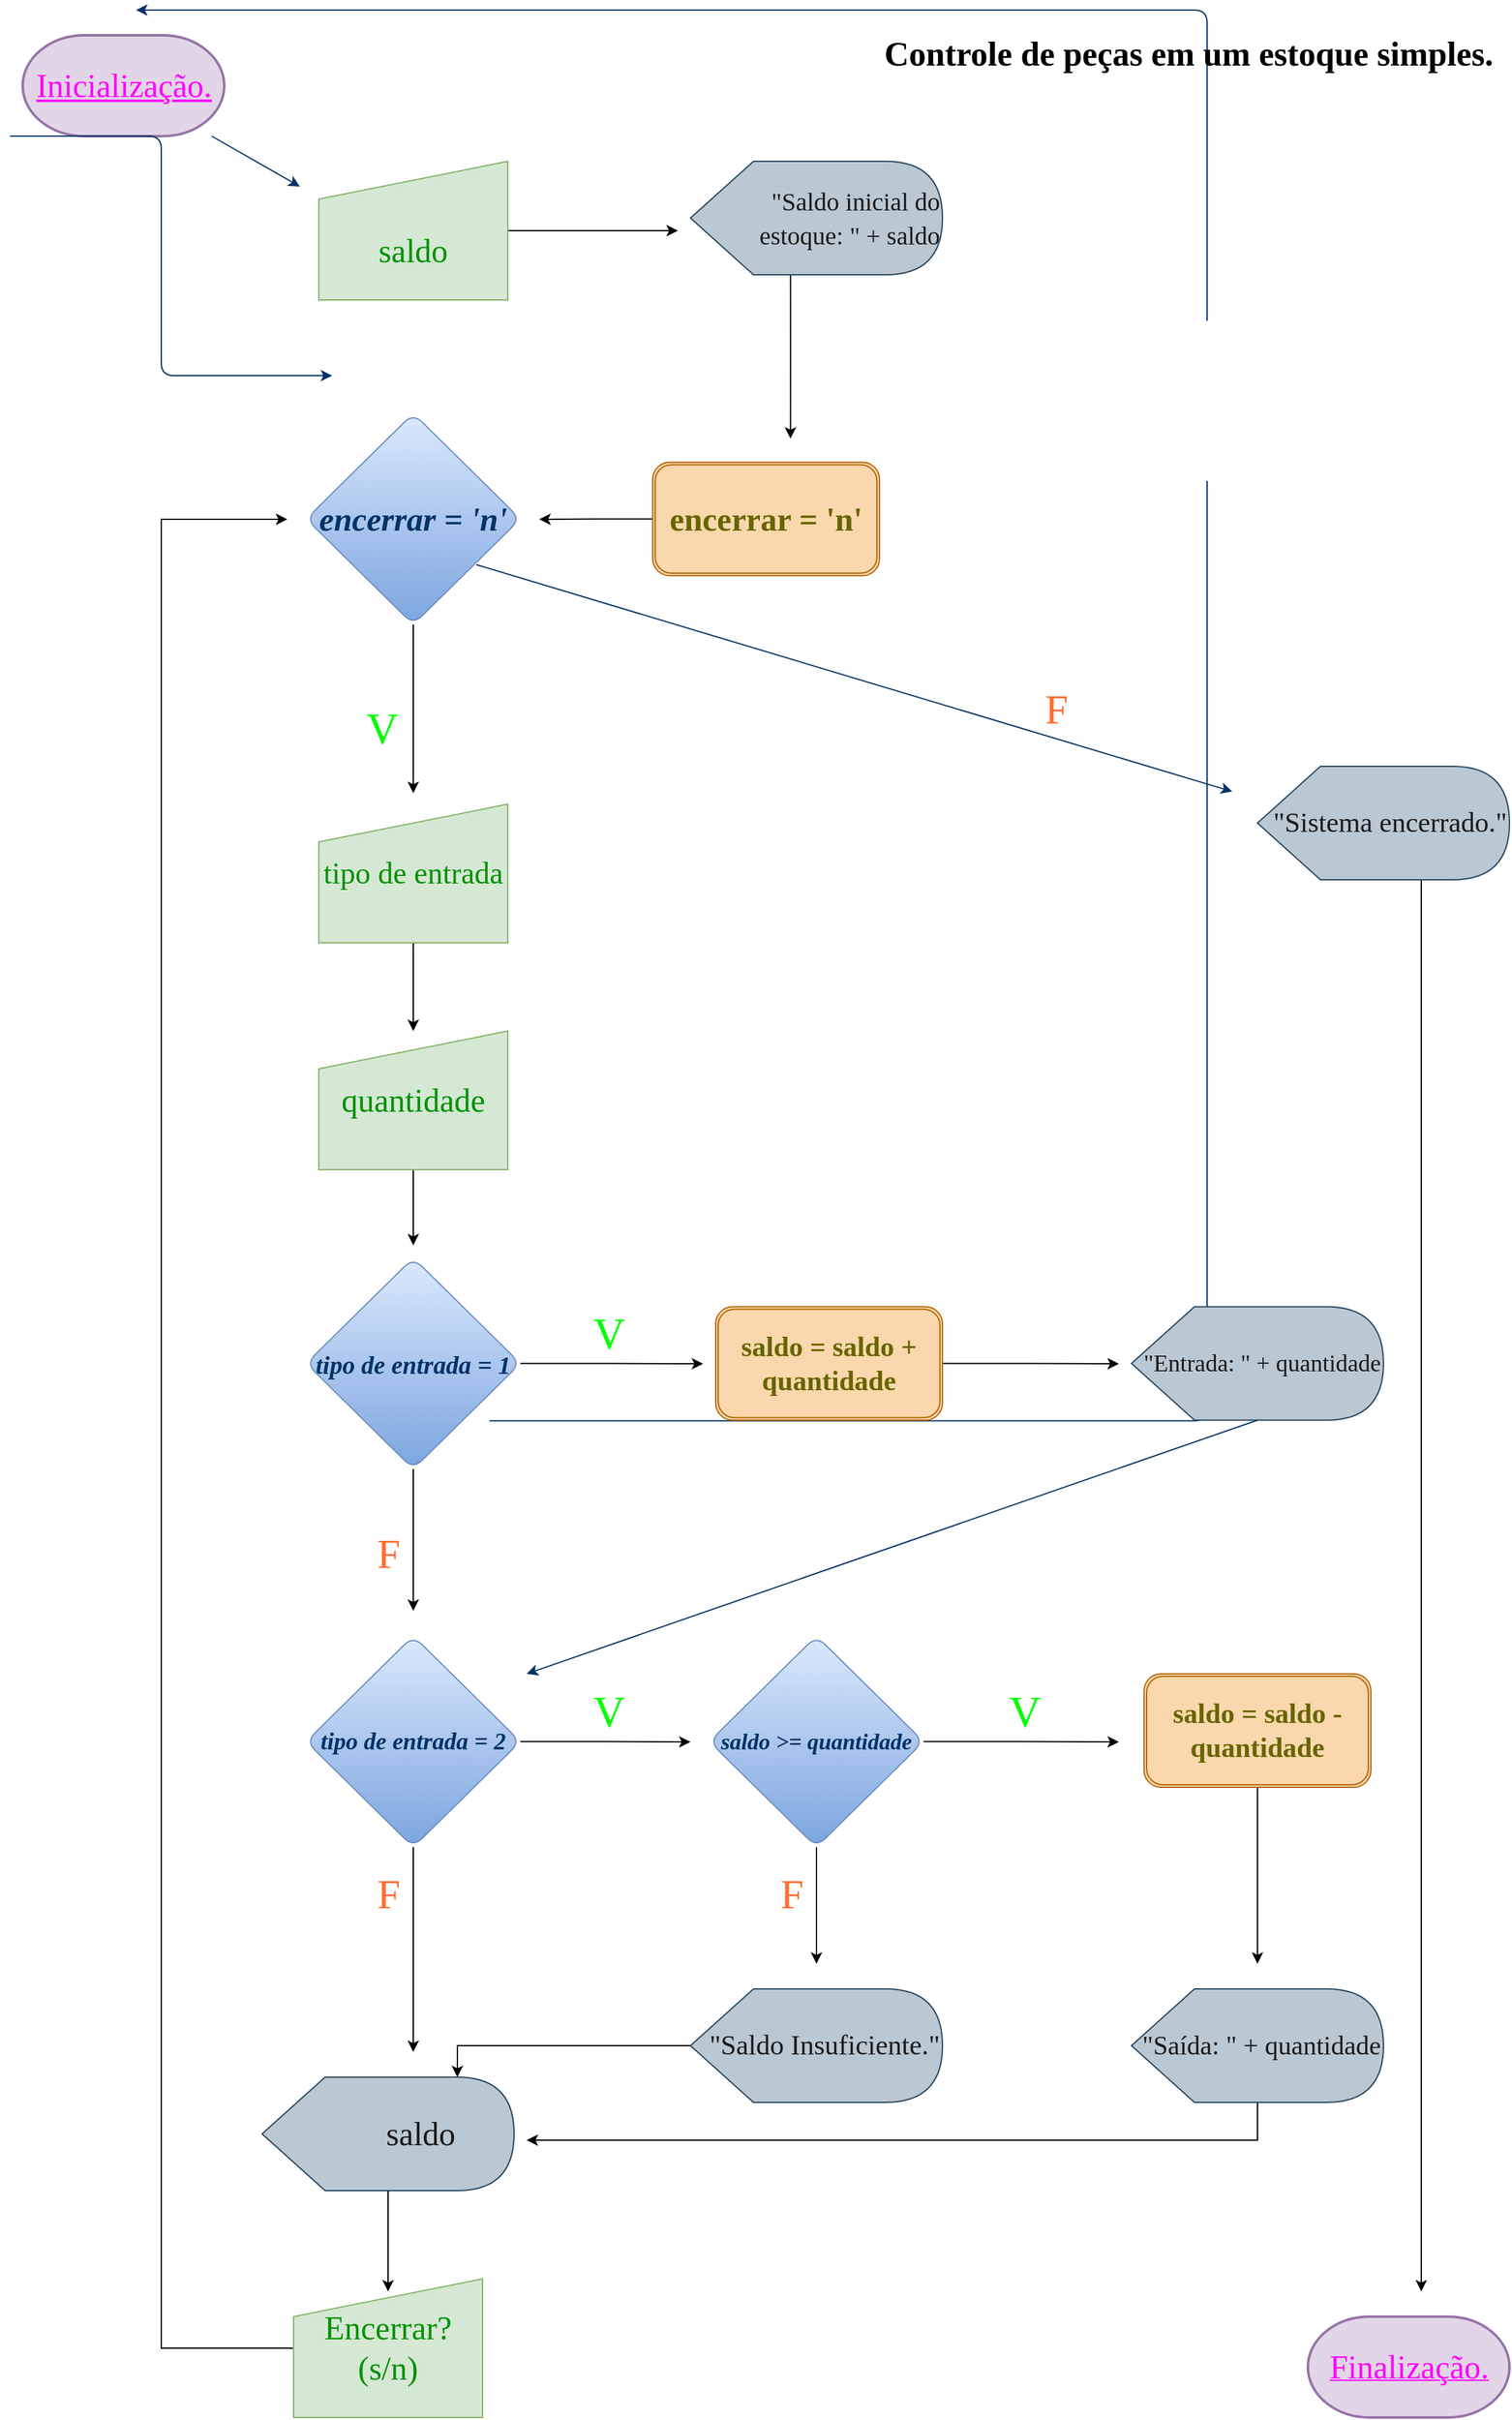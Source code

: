 <mxfile version="22.1.5" type="github">
  <diagram id="6a731a19-8d31-9384-78a2-239565b7b9f0" name="Page-1">
    <mxGraphModel dx="1261" dy="688" grid="1" gridSize="10" guides="1" tooltips="1" connect="1" arrows="1" fold="1" page="1" pageScale="1" pageWidth="1200" pageHeight="1920" background="none" math="0" shadow="0">
      <root>
        <mxCell id="0" />
        <mxCell id="1" parent="0" />
        <mxCell id="2" value="&lt;font style=&quot;font-size: 26px;&quot;&gt;Inicialização.&lt;/font&gt;" style="shape=mxgraph.flowchart.terminator;strokeWidth=2;gradientDirection=north;fontStyle=4;html=1;fillColor=#e1d5e7;strokeColor=#9673a6;fontFamily=Times New Roman;fontSize=22;fontColor=#FF00FF;" parent="1" vertex="1">
          <mxGeometry x="10" y="20" width="160" height="80" as="geometry" />
        </mxCell>
        <mxCell id="7" style="fontStyle=1;strokeColor=#003366;strokeWidth=1;html=1;fontFamily=Times New Roman;fontSize=22;" parent="1" source="2" edge="1">
          <mxGeometry relative="1" as="geometry">
            <mxPoint x="230" y="140" as="targetPoint" />
          </mxGeometry>
        </mxCell>
        <mxCell id="45" value="" style="edgeStyle=elbowEdgeStyle;elbow=horizontal;exitX=1;exitY=0.5;exitPerimeter=0;entryX=0.905;entryY=0.5;entryPerimeter=0;fontStyle=1;strokeColor=#003366;strokeWidth=1;html=1;" parent="1" target="34" edge="1">
          <mxGeometry width="100" height="100" as="geometry">
            <mxPoint x="380.5" y="1119.25" as="sourcePoint" />
            <mxPoint x="100" as="targetPoint" />
            <Array as="points">
              <mxPoint x="950" y="1320" />
            </Array>
          </mxGeometry>
        </mxCell>
        <mxCell id="54" value="" style="edgeStyle=elbowEdgeStyle;elbow=horizontal;exitX=0;exitY=0.5;exitPerimeter=0;entryX=0.095;entryY=0.5;entryPerimeter=0;fontStyle=1;strokeColor=#003366;strokeWidth=1;html=1;" parent="1" source="37" edge="1">
          <mxGeometry width="100" height="100" as="geometry">
            <mxPoint y="100" as="sourcePoint" />
            <mxPoint x="255.605" y="290" as="targetPoint" />
            <Array as="points">
              <mxPoint x="120" y="970" />
            </Array>
          </mxGeometry>
        </mxCell>
        <mxCell id="IJUFxIe87rOsJzYtrhsl-69" value="" style="edgeStyle=orthogonalEdgeStyle;rounded=0;orthogonalLoop=1;jettySize=auto;html=1;fontFamily=Times New Roman;fontSize=22;" edge="1" parent="1" source="IJUFxIe87rOsJzYtrhsl-58">
          <mxGeometry relative="1" as="geometry">
            <mxPoint x="530" y="175" as="targetPoint" />
          </mxGeometry>
        </mxCell>
        <mxCell id="IJUFxIe87rOsJzYtrhsl-58" value="&lt;font style=&quot;font-size: 26px;&quot;&gt;&lt;br style=&quot;font-size: 26px;&quot;&gt;saldo&lt;/font&gt;" style="shape=manualInput;whiteSpace=wrap;html=1;fillColor=#d5e8d4;strokeColor=#82b366;fontFamily=Times New Roman;fontSize=26;fontColor=#009100;" vertex="1" parent="1">
          <mxGeometry x="245" y="120" width="150" height="110" as="geometry" />
        </mxCell>
        <mxCell id="IJUFxIe87rOsJzYtrhsl-73" value="" style="edgeStyle=orthogonalEdgeStyle;rounded=0;orthogonalLoop=1;jettySize=auto;html=1;fontFamily=Times New Roman;fontSize=22;" edge="1" parent="1">
          <mxGeometry relative="1" as="geometry">
            <mxPoint x="619.38" y="210.0" as="sourcePoint" />
            <mxPoint x="619.38" y="340" as="targetPoint" />
            <Array as="points">
              <mxPoint x="619.38" y="275" />
              <mxPoint x="620.38" y="340" />
            </Array>
          </mxGeometry>
        </mxCell>
        <mxCell id="IJUFxIe87rOsJzYtrhsl-61" value="&lt;font style=&quot;font-size: 20px;&quot;&gt;&quot;Saldo inicial do estoque: &quot; + saldo&lt;/font&gt;" style="shape=display;whiteSpace=wrap;html=1;fillColor=#bac8d3;strokeColor=#23445d;fontFamily=Times New Roman;fontSize=22;fontStyle=0;align=right;fontColor=#1A1A1A;" vertex="1" parent="1">
          <mxGeometry x="540" y="120" width="200" height="90" as="geometry" />
        </mxCell>
        <mxCell id="IJUFxIe87rOsJzYtrhsl-144" value="" style="edgeStyle=orthogonalEdgeStyle;rounded=0;orthogonalLoop=1;jettySize=auto;html=1;" edge="1" parent="1" source="IJUFxIe87rOsJzYtrhsl-64">
          <mxGeometry relative="1" as="geometry">
            <mxPoint x="420" y="404" as="targetPoint" />
          </mxGeometry>
        </mxCell>
        <mxCell id="IJUFxIe87rOsJzYtrhsl-64" value="&lt;font style=&quot;font-size: 26px;&quot;&gt;encerrar = &#39;n&#39;&lt;/font&gt;" style="shape=ext;double=1;rounded=1;whiteSpace=wrap;html=1;fillColor=#fad7ac;strokeColor=#b46504;fontFamily=Times New Roman;fontSize=26;fontStyle=1;fontColor=#666600;" vertex="1" parent="1">
          <mxGeometry x="510" y="358.75" width="180" height="90" as="geometry" />
        </mxCell>
        <mxCell id="IJUFxIe87rOsJzYtrhsl-77" value="" style="edgeStyle=orthogonalEdgeStyle;rounded=0;orthogonalLoop=1;jettySize=auto;html=1;fontFamily=Times New Roman;" edge="1" parent="1" source="IJUFxIe87rOsJzYtrhsl-74">
          <mxGeometry relative="1" as="geometry">
            <mxPoint x="320.0" y="621.25" as="targetPoint" />
          </mxGeometry>
        </mxCell>
        <mxCell id="IJUFxIe87rOsJzYtrhsl-74" value="&lt;font color=&quot;#003366&quot; style=&quot;font-size: 26px;&quot;&gt;encerrar = &#39;n&#39;&lt;/font&gt;" style="rhombus;whiteSpace=wrap;html=1;rounded=1;fillColor=#dae8fc;strokeColor=#6c8ebf;gradientColor=#7ea6e0;fontFamily=Times New Roman;fontStyle=3;fontSize=26;" vertex="1" parent="1">
          <mxGeometry x="235" y="320" width="170" height="167.5" as="geometry" />
        </mxCell>
        <mxCell id="IJUFxIe87rOsJzYtrhsl-81" value="" style="edgeStyle=orthogonalEdgeStyle;rounded=0;orthogonalLoop=1;jettySize=auto;html=1;fontFamily=Times New Roman;" edge="1" parent="1" source="IJUFxIe87rOsJzYtrhsl-79" target="IJUFxIe87rOsJzYtrhsl-80">
          <mxGeometry relative="1" as="geometry" />
        </mxCell>
        <mxCell id="IJUFxIe87rOsJzYtrhsl-79" value="&lt;font color=&quot;#009100&quot; style=&quot;font-size: 24px;&quot;&gt;tipo de entrada&lt;/font&gt;" style="shape=manualInput;whiteSpace=wrap;html=1;fillColor=#d5e8d4;strokeColor=#82b366;fontFamily=Times New Roman;fontColor=#00CC00;fontStyle=0;fontSize=24;" vertex="1" parent="1">
          <mxGeometry x="245" y="630" width="150" height="110" as="geometry" />
        </mxCell>
        <mxCell id="IJUFxIe87rOsJzYtrhsl-83" value="" style="edgeStyle=orthogonalEdgeStyle;rounded=0;orthogonalLoop=1;jettySize=auto;html=1;fontFamily=Times New Roman;" edge="1" parent="1" source="IJUFxIe87rOsJzYtrhsl-80">
          <mxGeometry relative="1" as="geometry">
            <mxPoint x="320" y="980" as="targetPoint" />
          </mxGeometry>
        </mxCell>
        <mxCell id="IJUFxIe87rOsJzYtrhsl-80" value="&lt;font style=&quot;font-size: 26px;&quot;&gt;quantidade&lt;/font&gt;" style="shape=manualInput;whiteSpace=wrap;html=1;fillColor=#d5e8d4;strokeColor=#82b366;fontFamily=Times New Roman;fontSize=26;fontColor=#009100;" vertex="1" parent="1">
          <mxGeometry x="245" y="810" width="150" height="110" as="geometry" />
        </mxCell>
        <mxCell id="IJUFxIe87rOsJzYtrhsl-85" value="" style="edgeStyle=orthogonalEdgeStyle;rounded=0;orthogonalLoop=1;jettySize=auto;html=1;fontFamily=Times New Roman;" edge="1" parent="1" source="IJUFxIe87rOsJzYtrhsl-82">
          <mxGeometry relative="1" as="geometry">
            <mxPoint x="550" y="1074" as="targetPoint" />
          </mxGeometry>
        </mxCell>
        <mxCell id="IJUFxIe87rOsJzYtrhsl-97" value="" style="edgeStyle=orthogonalEdgeStyle;rounded=0;orthogonalLoop=1;jettySize=auto;html=1;fontFamily=Times New Roman;" edge="1" parent="1" source="IJUFxIe87rOsJzYtrhsl-82">
          <mxGeometry relative="1" as="geometry">
            <mxPoint x="320" y="1270" as="targetPoint" />
          </mxGeometry>
        </mxCell>
        <mxCell id="IJUFxIe87rOsJzYtrhsl-82" value="&lt;font style=&quot;font-size: 20px;&quot;&gt;tipo de entrada = 1&lt;/font&gt;" style="rhombus;whiteSpace=wrap;html=1;rounded=1;fillColor=#dae8fc;gradientColor=#7ea6e0;strokeColor=#6c8ebf;fontFamily=Times New Roman;fontStyle=3;fontColor=#003366;" vertex="1" parent="1">
          <mxGeometry x="235" y="990" width="170" height="167.5" as="geometry" />
        </mxCell>
        <mxCell id="IJUFxIe87rOsJzYtrhsl-88" value="" style="edgeStyle=orthogonalEdgeStyle;rounded=0;orthogonalLoop=1;jettySize=auto;html=1;fontFamily=Times New Roman;" edge="1" parent="1" source="IJUFxIe87rOsJzYtrhsl-86">
          <mxGeometry relative="1" as="geometry">
            <mxPoint x="880" y="1074" as="targetPoint" />
          </mxGeometry>
        </mxCell>
        <mxCell id="IJUFxIe87rOsJzYtrhsl-86" value="&lt;font style=&quot;font-size: 22px;&quot;&gt;&lt;font style=&quot;font-size: 22px;&quot;&gt;saldo = saldo + quantidade&lt;/font&gt;&lt;br style=&quot;font-size: 22px;&quot;&gt;&lt;/font&gt;" style="shape=ext;double=1;rounded=1;whiteSpace=wrap;html=1;fillColor=#fad7ac;strokeColor=#b46504;fontFamily=Times New Roman;fontStyle=1;align=center;horizontal=1;verticalAlign=middle;fontColor=#666600;fontSize=22;" vertex="1" parent="1">
          <mxGeometry x="560" y="1028.75" width="180" height="90" as="geometry" />
        </mxCell>
        <mxCell id="IJUFxIe87rOsJzYtrhsl-89" value="&lt;font style=&quot;font-size: 19px;&quot;&gt;&quot;Entrada: &quot; + quantidade&lt;/font&gt;" style="shape=display;whiteSpace=wrap;html=1;fillColor=#bac8d3;strokeColor=#23445d;fontFamily=Times New Roman;align=right;fontColor=#1A1A1A;fontSize=19;" vertex="1" parent="1">
          <mxGeometry x="890" y="1028.75" width="200" height="90" as="geometry" />
        </mxCell>
        <mxCell id="IJUFxIe87rOsJzYtrhsl-90" value="&lt;font style=&quot;font-size: 35px;&quot;&gt;V&lt;/font&gt;" style="text;html=1;align=center;verticalAlign=middle;resizable=0;points=[];autosize=1;strokeColor=none;fillColor=none;fontFamily=Times New Roman;fontColor=#00FF00;" vertex="1" parent="1">
          <mxGeometry x="270" y="540" width="50" height="60" as="geometry" />
        </mxCell>
        <mxCell id="IJUFxIe87rOsJzYtrhsl-95" value="&lt;font style=&quot;font-size: 33px;&quot;&gt;F&lt;/font&gt;" style="text;html=1;align=center;verticalAlign=middle;resizable=0;points=[];autosize=1;strokeColor=none;fillColor=none;fontFamily=Times New Roman;fontColor=#FF6E30;" vertex="1" parent="1">
          <mxGeometry x="810" y="530" width="40" height="50" as="geometry" />
        </mxCell>
        <mxCell id="IJUFxIe87rOsJzYtrhsl-107" value="" style="edgeStyle=orthogonalEdgeStyle;rounded=0;orthogonalLoop=1;jettySize=auto;html=1;fontFamily=Times New Roman;" edge="1" parent="1" source="IJUFxIe87rOsJzYtrhsl-96">
          <mxGeometry relative="1" as="geometry">
            <mxPoint x="540" y="1374" as="targetPoint" />
          </mxGeometry>
        </mxCell>
        <mxCell id="IJUFxIe87rOsJzYtrhsl-116" value="" style="edgeStyle=orthogonalEdgeStyle;rounded=0;orthogonalLoop=1;jettySize=auto;html=1;fontFamily=Times New Roman;" edge="1" parent="1" source="IJUFxIe87rOsJzYtrhsl-96">
          <mxGeometry relative="1" as="geometry">
            <mxPoint x="320" y="1620" as="targetPoint" />
          </mxGeometry>
        </mxCell>
        <mxCell id="IJUFxIe87rOsJzYtrhsl-96" value="&lt;font style=&quot;font-size: 19px;&quot;&gt;tipo de entrada = 2&lt;/font&gt;" style="rhombus;whiteSpace=wrap;html=1;rounded=1;fillColor=#dae8fc;gradientColor=#7ea6e0;strokeColor=#6c8ebf;fontFamily=Times New Roman;fontStyle=3;fontColor=#003366;" vertex="1" parent="1">
          <mxGeometry x="235" y="1290" width="170" height="167.5" as="geometry" />
        </mxCell>
        <mxCell id="IJUFxIe87rOsJzYtrhsl-98" value="&lt;font style=&quot;font-size: 35px;&quot;&gt;V&lt;/font&gt;" style="text;html=1;align=center;verticalAlign=middle;resizable=0;points=[];autosize=1;strokeColor=none;fillColor=none;fontFamily=Times New Roman;fontColor=#00FF00;" vertex="1" parent="1">
          <mxGeometry x="450" y="1020" width="50" height="60" as="geometry" />
        </mxCell>
        <mxCell id="IJUFxIe87rOsJzYtrhsl-99" value="&lt;font style=&quot;font-size: 33px;&quot;&gt;F&lt;/font&gt;" style="text;html=1;align=center;verticalAlign=middle;resizable=0;points=[];autosize=1;strokeColor=none;fillColor=none;fontFamily=Times New Roman;fontColor=#FF6E30;" vertex="1" parent="1">
          <mxGeometry x="280" y="1200" width="40" height="50" as="geometry" />
        </mxCell>
        <mxCell id="IJUFxIe87rOsJzYtrhsl-102" value="&lt;font style=&quot;font-size: 26px;&quot;&gt;Finalização.&lt;/font&gt;" style="shape=mxgraph.flowchart.terminator;strokeWidth=2;gradientDirection=north;fontStyle=4;html=1;fillColor=#e1d5e7;strokeColor=#9673a6;fontFamily=Times New Roman;fontColor=#FF00FF;" vertex="1" parent="1">
          <mxGeometry x="1030" y="1830" width="160" height="80" as="geometry" />
        </mxCell>
        <mxCell id="IJUFxIe87rOsJzYtrhsl-109" value="" style="edgeStyle=orthogonalEdgeStyle;rounded=0;orthogonalLoop=1;jettySize=auto;html=1;fontFamily=Times New Roman;" edge="1" parent="1" source="IJUFxIe87rOsJzYtrhsl-104">
          <mxGeometry relative="1" as="geometry">
            <mxPoint x="880" y="1374" as="targetPoint" />
          </mxGeometry>
        </mxCell>
        <mxCell id="IJUFxIe87rOsJzYtrhsl-114" value="" style="edgeStyle=orthogonalEdgeStyle;rounded=0;orthogonalLoop=1;jettySize=auto;html=1;fontFamily=Times New Roman;" edge="1" parent="1" source="IJUFxIe87rOsJzYtrhsl-104">
          <mxGeometry relative="1" as="geometry">
            <mxPoint x="640" y="1550" as="targetPoint" />
          </mxGeometry>
        </mxCell>
        <mxCell id="IJUFxIe87rOsJzYtrhsl-104" value="&lt;font style=&quot;font-size: 18px;&quot;&gt;saldo &amp;gt;= quantidade&lt;/font&gt;" style="rhombus;whiteSpace=wrap;html=1;rounded=1;fillColor=#dae8fc;gradientColor=#7ea6e0;strokeColor=#6c8ebf;fontFamily=Times New Roman;fontStyle=3;fontColor=#003366;" vertex="1" parent="1">
          <mxGeometry x="555" y="1290" width="170" height="167.5" as="geometry" />
        </mxCell>
        <mxCell id="IJUFxIe87rOsJzYtrhsl-113" value="" style="edgeStyle=orthogonalEdgeStyle;rounded=0;orthogonalLoop=1;jettySize=auto;html=1;fontFamily=Times New Roman;" edge="1" parent="1" source="IJUFxIe87rOsJzYtrhsl-105">
          <mxGeometry relative="1" as="geometry">
            <mxPoint x="990" y="1550" as="targetPoint" />
          </mxGeometry>
        </mxCell>
        <mxCell id="IJUFxIe87rOsJzYtrhsl-105" value="&lt;font style=&quot;font-size: 22px;&quot;&gt;&lt;font style=&quot;font-size: 22px;&quot;&gt;saldo = saldo - quantidade&lt;/font&gt;&lt;br style=&quot;font-size: 22px;&quot;&gt;&lt;/font&gt;" style="shape=ext;double=1;rounded=1;whiteSpace=wrap;html=1;fillColor=#fad7ac;strokeColor=#b46504;fontFamily=Times New Roman;fontStyle=1;fontColor=#666600;fontSize=22;" vertex="1" parent="1">
          <mxGeometry x="900" y="1320" width="180" height="90" as="geometry" />
        </mxCell>
        <mxCell id="IJUFxIe87rOsJzYtrhsl-127" value="" style="edgeStyle=orthogonalEdgeStyle;rounded=0;orthogonalLoop=1;jettySize=auto;html=1;fontFamily=Times New Roman;" edge="1" parent="1" source="IJUFxIe87rOsJzYtrhsl-110">
          <mxGeometry relative="1" as="geometry">
            <mxPoint x="410" y="1690" as="targetPoint" />
            <Array as="points">
              <mxPoint x="990" y="1690" />
            </Array>
          </mxGeometry>
        </mxCell>
        <mxCell id="IJUFxIe87rOsJzYtrhsl-110" value="&lt;font style=&quot;font-size: 21px;&quot;&gt;&quot;Saída: &quot; + quantidade&lt;/font&gt;" style="shape=display;whiteSpace=wrap;html=1;fillColor=#bac8d3;strokeColor=#23445d;fontFamily=Times New Roman;align=right;fontColor=#1A1A1A;" vertex="1" parent="1">
          <mxGeometry x="890" y="1570" width="200" height="90" as="geometry" />
        </mxCell>
        <mxCell id="IJUFxIe87rOsJzYtrhsl-125" value="" style="edgeStyle=orthogonalEdgeStyle;rounded=0;orthogonalLoop=1;jettySize=auto;html=1;entryX=0;entryY=0;entryDx=155;entryDy=0;entryPerimeter=0;fontFamily=Times New Roman;" edge="1" parent="1" source="IJUFxIe87rOsJzYtrhsl-111" target="IJUFxIe87rOsJzYtrhsl-121">
          <mxGeometry relative="1" as="geometry">
            <mxPoint x="460" y="1615" as="targetPoint" />
          </mxGeometry>
        </mxCell>
        <mxCell id="IJUFxIe87rOsJzYtrhsl-111" value="&lt;font style=&quot;font-size: 22px;&quot;&gt;&quot;Saldo Insuficiente.&quot;&lt;/font&gt;" style="shape=display;whiteSpace=wrap;html=1;fillColor=#bac8d3;strokeColor=#23445d;fontFamily=Times New Roman;align=right;fontColor=#1A1A1A;" vertex="1" parent="1">
          <mxGeometry x="540" y="1570" width="200" height="90" as="geometry" />
        </mxCell>
        <mxCell id="IJUFxIe87rOsJzYtrhsl-117" value="&lt;font style=&quot;font-size: 35px;&quot;&gt;V&lt;/font&gt;" style="text;html=1;align=center;verticalAlign=middle;resizable=0;points=[];autosize=1;strokeColor=none;fillColor=none;fontFamily=Times New Roman;fontColor=#00FF00;" vertex="1" parent="1">
          <mxGeometry x="450" y="1320" width="50" height="60" as="geometry" />
        </mxCell>
        <mxCell id="IJUFxIe87rOsJzYtrhsl-118" value="&lt;font style=&quot;font-size: 35px;&quot;&gt;V&lt;/font&gt;" style="text;html=1;align=center;verticalAlign=middle;resizable=0;points=[];autosize=1;strokeColor=none;fillColor=none;fontFamily=Times New Roman;fontColor=#00FF00;" vertex="1" parent="1">
          <mxGeometry x="780" y="1320" width="50" height="60" as="geometry" />
        </mxCell>
        <mxCell id="IJUFxIe87rOsJzYtrhsl-119" value="&lt;font style=&quot;font-size: 33px;&quot;&gt;F&lt;/font&gt;" style="text;html=1;align=center;verticalAlign=middle;resizable=0;points=[];autosize=1;strokeColor=none;fillColor=none;fontFamily=Times New Roman;fontColor=#FF6E30;" vertex="1" parent="1">
          <mxGeometry x="600" y="1470" width="40" height="50" as="geometry" />
        </mxCell>
        <mxCell id="IJUFxIe87rOsJzYtrhsl-120" value="&lt;font style=&quot;font-size: 33px;&quot;&gt;F&lt;/font&gt;" style="text;html=1;align=center;verticalAlign=middle;resizable=0;points=[];autosize=1;strokeColor=none;fillColor=none;fontFamily=Times New Roman;fontColor=#FF6E30;" vertex="1" parent="1">
          <mxGeometry x="280" y="1470" width="40" height="50" as="geometry" />
        </mxCell>
        <mxCell id="IJUFxIe87rOsJzYtrhsl-129" value="" style="edgeStyle=orthogonalEdgeStyle;rounded=0;orthogonalLoop=1;jettySize=auto;html=1;fontFamily=Times New Roman;" edge="1" parent="1" source="IJUFxIe87rOsJzYtrhsl-121">
          <mxGeometry relative="1" as="geometry">
            <mxPoint x="300.0" y="1810" as="targetPoint" />
          </mxGeometry>
        </mxCell>
        <mxCell id="IJUFxIe87rOsJzYtrhsl-121" value="&lt;font style=&quot;font-size: 26px;&quot;&gt;&lt;span style=&quot;white-space: pre; font-size: 26px;&quot;&gt;&#x9;&lt;/span&gt;saldo&lt;/font&gt;" style="shape=display;whiteSpace=wrap;html=1;fillColor=#bac8d3;strokeColor=#23445d;fontFamily=Times New Roman;align=center;fontColor=#1A1A1A;fontSize=26;" vertex="1" parent="1">
          <mxGeometry x="200" y="1640" width="200" height="90" as="geometry" />
        </mxCell>
        <mxCell id="IJUFxIe87rOsJzYtrhsl-134" value="" style="edgeStyle=orthogonalEdgeStyle;rounded=0;orthogonalLoop=1;jettySize=auto;html=1;" edge="1" parent="1" source="IJUFxIe87rOsJzYtrhsl-130">
          <mxGeometry relative="1" as="geometry">
            <mxPoint x="220" y="404" as="targetPoint" />
            <Array as="points">
              <mxPoint x="120" y="1855" />
              <mxPoint x="120" y="404" />
            </Array>
          </mxGeometry>
        </mxCell>
        <mxCell id="IJUFxIe87rOsJzYtrhsl-130" value="&lt;font style=&quot;font-size: 26px;&quot;&gt;Encerrar?(s/n)&lt;/font&gt;" style="shape=manualInput;whiteSpace=wrap;html=1;fillColor=#d5e8d4;strokeColor=#82b366;fontFamily=Times New Roman;fontSize=26;fontColor=#009100;" vertex="1" parent="1">
          <mxGeometry x="225" y="1800" width="150" height="110" as="geometry" />
        </mxCell>
        <mxCell id="IJUFxIe87rOsJzYtrhsl-138" value="" style="edgeStyle=orthogonalEdgeStyle;rounded=0;orthogonalLoop=1;jettySize=auto;html=1;" edge="1" parent="1" source="IJUFxIe87rOsJzYtrhsl-131">
          <mxGeometry relative="1" as="geometry">
            <mxPoint x="1120" y="1810" as="targetPoint" />
            <Array as="points">
              <mxPoint x="1120" y="1760" />
            </Array>
          </mxGeometry>
        </mxCell>
        <mxCell id="IJUFxIe87rOsJzYtrhsl-131" value="&lt;font style=&quot;font-size: 22px;&quot;&gt;&quot;Sistema encerrado.&quot;&lt;/font&gt;" style="shape=display;whiteSpace=wrap;html=1;fillColor=#bac8d3;strokeColor=#23445d;fontFamily=Times New Roman;align=right;fontColor=#1A1A1A;fontSize=22;" vertex="1" parent="1">
          <mxGeometry x="990" y="600" width="200" height="90" as="geometry" />
        </mxCell>
        <mxCell id="IJUFxIe87rOsJzYtrhsl-135" value="&lt;font style=&quot;font-size: 27px;&quot;&gt;Controle de peças em um estoque simples.&lt;/font&gt;" style="text;html=1;align=center;verticalAlign=middle;resizable=0;points=[];autosize=1;strokeColor=none;fillColor=none;fontStyle=1;fontFamily=Times New Roman;flipH=1;flipV=0;rotation=0;" vertex="1" parent="1">
          <mxGeometry x="680" y="10" width="510" height="50" as="geometry" />
        </mxCell>
        <mxCell id="IJUFxIe87rOsJzYtrhsl-141" style="fontStyle=1;strokeColor=#003366;strokeWidth=1;html=1;fontFamily=Times New Roman;fontSize=22;" edge="1" parent="1">
          <mxGeometry relative="1" as="geometry">
            <mxPoint x="370" y="440" as="sourcePoint" />
            <mxPoint x="970" y="620" as="targetPoint" />
          </mxGeometry>
        </mxCell>
        <mxCell id="IJUFxIe87rOsJzYtrhsl-142" style="fontStyle=1;strokeColor=#003366;strokeWidth=1;html=1;fontFamily=Times New Roman;fontSize=22;" edge="1" parent="1">
          <mxGeometry relative="1" as="geometry">
            <mxPoint x="990" y="1118.75" as="sourcePoint" />
            <mxPoint x="410" y="1320" as="targetPoint" />
          </mxGeometry>
        </mxCell>
      </root>
    </mxGraphModel>
  </diagram>
</mxfile>
